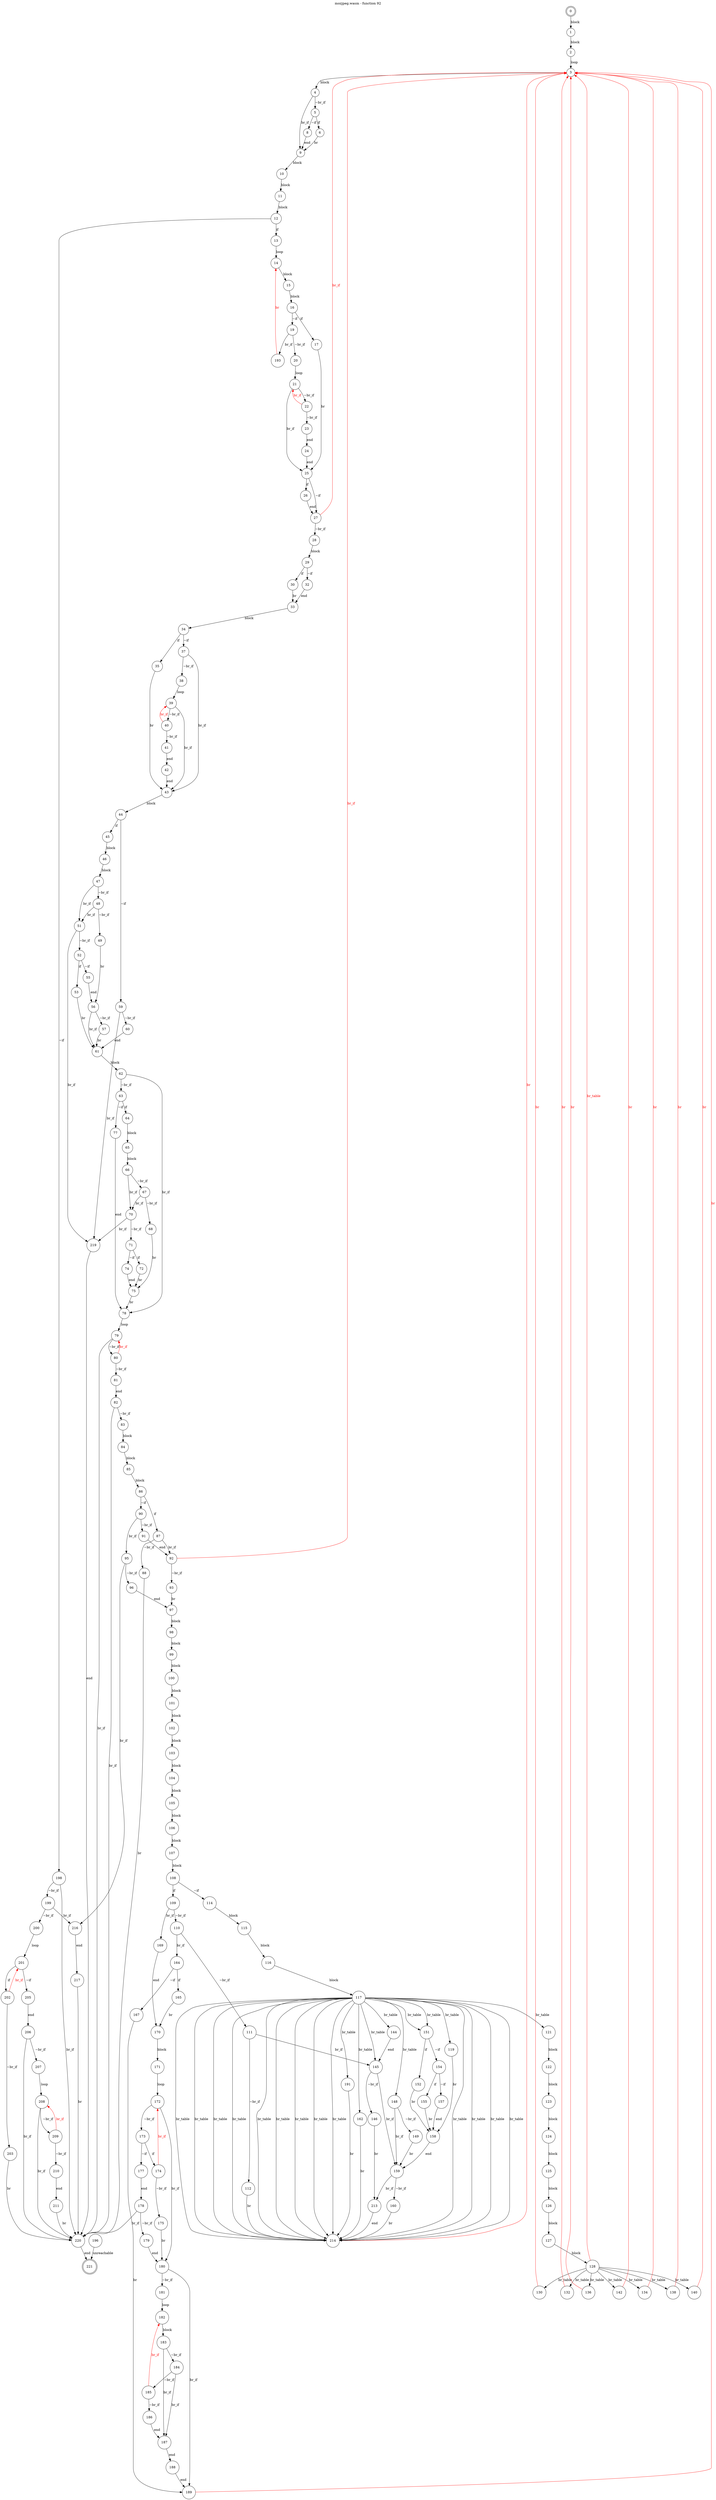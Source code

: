 digraph finite_state_machine {
    label = "mozjpeg.wasm - function 92"
    labelloc =  t
    labelfontsize = 16
    labelfontcolor = black
    labelfontname = "Helvetica"
    node [shape = doublecircle]; 0 221;
    node [shape = circle];
    0 -> 1[label="block"];
    1 -> 2[label="block"];
    2 -> 3[label="loop"];
    3 -> 4[label="block"];
    4 -> 5[label="~br_if"];
    4 -> 9[label="br_if"];
    5 -> 6[label="if"];
    5 -> 8[label="~if"];
    6 -> 9[label="br"];
    8 -> 9[label="end"];
    9 -> 10[label="block"];
    10 -> 11[label="block"];
    11 -> 12[label="block"];
    12 -> 13[label="if"];
    12 -> 198[label="~if"];
    13 -> 14[label="loop"];
    14 -> 15[label="block"];
    15 -> 16[label="block"];
    16 -> 17[label="if"];
    16 -> 19[label="~if"];
    17 -> 25[label="br"];
    19 -> 20[label="~br_if"];
    19 -> 193[label="br_if"];
    20 -> 21[label="loop"];
    21 -> 22[label="~br_if"];
    21 -> 25[label="br_if"];
    22 -> 23[label="~br_if"];
    22 -> 21[color="red" fontcolor="red" label="br_if"];
    23 -> 24[label="end"];
    24 -> 25[label="end"];
    25 -> 26[label="if"];
    25 -> 27[label="~if"];
    26 -> 27[label="end"];
    27 -> 28[label="~br_if"];
    27 -> 3[color="red" fontcolor="red" label="br_if"];
    28 -> 29[label="block"];
    29 -> 30[label="if"];
    29 -> 32[label="~if"];
    30 -> 33[label="br"];
    32 -> 33[label="end"];
    33 -> 34[label="block"];
    34 -> 35[label="if"];
    34 -> 37[label="~if"];
    35 -> 43[label="br"];
    37 -> 38[label="~br_if"];
    37 -> 43[label="br_if"];
    38 -> 39[label="loop"];
    39 -> 40[label="~br_if"];
    39 -> 43[label="br_if"];
    40 -> 41[label="~br_if"];
    40 -> 39[color="red" fontcolor="red" label="br_if"];
    41 -> 42[label="end"];
    42 -> 43[label="end"];
    43 -> 44[label="block"];
    44 -> 45[label="if"];
    44 -> 59[label="~if"];
    45 -> 46[label="block"];
    46 -> 47[label="block"];
    47 -> 48[label="~br_if"];
    47 -> 51[label="br_if"];
    48 -> 49[label="~br_if"];
    48 -> 51[label="br_if"];
    49 -> 56[label="br"];
    51 -> 52[label="~br_if"];
    51 -> 219[label="br_if"];
    52 -> 53[label="if"];
    52 -> 55[label="~if"];
    53 -> 61[label="br"];
    55 -> 56[label="end"];
    56 -> 57[label="~br_if"];
    56 -> 61[label="br_if"];
    57 -> 61[label="br"];
    59 -> 60[label="~br_if"];
    59 -> 219[label="br_if"];
    60 -> 61[label="end"];
    61 -> 62[label="block"];
    62 -> 63[label="~br_if"];
    62 -> 78[label="br_if"];
    63 -> 64[label="if"];
    63 -> 77[label="~if"];
    64 -> 65[label="block"];
    65 -> 66[label="block"];
    66 -> 67[label="~br_if"];
    66 -> 70[label="br_if"];
    67 -> 68[label="~br_if"];
    67 -> 70[label="br_if"];
    68 -> 75[label="br"];
    70 -> 71[label="~br_if"];
    70 -> 219[label="br_if"];
    71 -> 72[label="if"];
    71 -> 74[label="~if"];
    72 -> 75[label="br"];
    74 -> 75[label="end"];
    75 -> 78[label="br"];
    77 -> 78[label="end"];
    78 -> 79[label="loop"];
    79 -> 80[label="~br_if"];
    79 -> 220[label="br_if"];
    80 -> 81[label="~br_if"];
    80 -> 79[color="red" fontcolor="red" label="br_if"];
    81 -> 82[label="end"];
    82 -> 83[label="~br_if"];
    82 -> 220[label="br_if"];
    83 -> 84[label="block"];
    84 -> 85[label="block"];
    85 -> 86[label="block"];
    86 -> 87[label="if"];
    86 -> 90[label="~if"];
    87 -> 88[label="~br_if"];
    87 -> 92[label="br_if"];
    88 -> 220[label="br"];
    90 -> 91[label="~br_if"];
    90 -> 95[label="br_if"];
    91 -> 92[label="end"];
    92 -> 93[label="~br_if"];
    92 -> 3[color="red" fontcolor="red" label="br_if"];
    93 -> 97[label="br"];
    95 -> 96[label="~br_if"];
    95 -> 216[label="br_if"];
    96 -> 97[label="end"];
    97 -> 98[label="block"];
    98 -> 99[label="block"];
    99 -> 100[label="block"];
    100 -> 101[label="block"];
    101 -> 102[label="block"];
    102 -> 103[label="block"];
    103 -> 104[label="block"];
    104 -> 105[label="block"];
    105 -> 106[label="block"];
    106 -> 107[label="block"];
    107 -> 108[label="block"];
    108 -> 109[label="if"];
    108 -> 114[label="~if"];
    109 -> 110[label="~br_if"];
    109 -> 169[label="br_if"];
    110 -> 111[label="~br_if"];
    110 -> 164[label="br_if"];
    111 -> 112[label="~br_if"];
    111 -> 145[label="br_if"];
    112 -> 214[label="br"];
    114 -> 115[label="block"];
    115 -> 116[label="block"];
    116 -> 117[label="block"];
    117 -> 191[label="br_table"];
    117 -> 151[label="br_table"];
    117 -> 214[label="br_table"];
    117 -> 214[label="br_table"];
    117 -> 214[label="br_table"];
    117 -> 214[label="br_table"];
    117 -> 151[label="br_table"];
    117 -> 214[label="br_table"];
    117 -> 214[label="br_table"];
    117 -> 214[label="br_table"];
    117 -> 214[label="br_table"];
    117 -> 121[label="br_table"];
    117 -> 148[label="br_table"];
    117 -> 144[label="br_table"];
    117 -> 214[label="br_table"];
    117 -> 214[label="br_table"];
    117 -> 162[label="br_table"];
    117 -> 214[label="br_table"];
    117 -> 119[label="br_table"];
    117 -> 214[label="br_table"];
    117 -> 214[label="br_table"];
    117 -> 145[label="br_table"];
    119 -> 158[label="br"];
    121 -> 122[label="block"];
    122 -> 123[label="block"];
    123 -> 124[label="block"];
    124 -> 125[label="block"];
    125 -> 126[label="block"];
    126 -> 127[label="block"];
    127 -> 128[label="block"];
    128 -> 130[label="br_table"];
    128 -> 132[label="br_table"];
    128 -> 134[label="br_table"];
    128 -> 136[label="br_table"];
    128 -> 138[label="br_table"];
    128 -> 3[color="red" fontcolor="red" label="br_table"];
    128 -> 140[label="br_table"];
    128 -> 142[label="br_table"];
    130 -> 3[color="red" fontcolor="red" label="br"];
    132 -> 3[color="red" fontcolor="red" label="br"];
    134 -> 3[color="red" fontcolor="red" label="br"];
    136 -> 3[color="red" fontcolor="red" label="br"];
    138 -> 3[color="red" fontcolor="red" label="br"];
    140 -> 3[color="red" fontcolor="red" label="br"];
    142 -> 3[color="red" fontcolor="red" label="br"];
    144 -> 145[label="end"];
    145 -> 146[label="~br_if"];
    145 -> 159[label="br_if"];
    146 -> 213[label="br"];
    148 -> 149[label="~br_if"];
    148 -> 159[label="br_if"];
    149 -> 159[label="br"];
    151 -> 152[label="if"];
    151 -> 154[label="~if"];
    152 -> 158[label="br"];
    154 -> 155[label="if"];
    154 -> 157[label="~if"];
    155 -> 158[label="br"];
    157 -> 158[label="end"];
    158 -> 159[label="end"];
    159 -> 160[label="~br_if"];
    159 -> 213[label="br_if"];
    160 -> 214[label="br"];
    162 -> 214[label="br"];
    164 -> 165[label="if"];
    164 -> 167[label="~if"];
    165 -> 170[label="br"];
    167 -> 189[label="br"];
    169 -> 170[label="end"];
    170 -> 171[label="block"];
    171 -> 172[label="loop"];
    172 -> 173[label="~br_if"];
    172 -> 180[label="br_if"];
    173 -> 174[label="if"];
    173 -> 177[label="~if"];
    174 -> 175[label="~br_if"];
    174 -> 172[color="red" fontcolor="red" label="br_if"];
    175 -> 180[label="br"];
    177 -> 178[label="end"];
    178 -> 179[label="~br_if"];
    178 -> 220[label="br_if"];
    179 -> 180[label="end"];
    180 -> 181[label="~br_if"];
    180 -> 189[label="br_if"];
    181 -> 182[label="loop"];
    182 -> 183[label="block"];
    183 -> 184[label="~br_if"];
    183 -> 187[label="br_if"];
    184 -> 185[label="~br_if"];
    184 -> 187[label="br_if"];
    185 -> 186[label="~br_if"];
    185 -> 182[color="red" fontcolor="red" label="br_if"];
    186 -> 187[label="end"];
    187 -> 188[label="end"];
    188 -> 189[label="end"];
    189 -> 3[color="red" fontcolor="red" label="br"];
    191 -> 214[label="br"];
    193 -> 14[color="red" fontcolor="red" label="br"];
    196 -> 221[label="unreachable"];
    198 -> 199[label="~br_if"];
    198 -> 220[label="br_if"];
    199 -> 200[label="~br_if"];
    199 -> 216[label="br_if"];
    200 -> 201[label="loop"];
    201 -> 202[label="if"];
    201 -> 205[label="~if"];
    202 -> 203[label="~br_if"];
    202 -> 201[color="red" fontcolor="red" label="br_if"];
    203 -> 220[label="br"];
    205 -> 206[label="end"];
    206 -> 207[label="~br_if"];
    206 -> 220[label="br_if"];
    207 -> 208[label="loop"];
    208 -> 209[label="~br_if"];
    208 -> 220[label="br_if"];
    209 -> 210[label="~br_if"];
    209 -> 208[color="red" fontcolor="red" label="br_if"];
    210 -> 211[label="end"];
    211 -> 220[label="br"];
    213 -> 214[label="end"];
    214 -> 3[color="red" fontcolor="red" label="br"];
    216 -> 217[label="end"];
    217 -> 220[label="br"];
    219 -> 220[label="end"];
    220 -> 221[label="end"];
}
